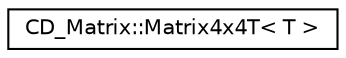 digraph "Graphical Class Hierarchy"
{
  edge [fontname="Helvetica",fontsize="10",labelfontname="Helvetica",labelfontsize="10"];
  node [fontname="Helvetica",fontsize="10",shape=record];
  rankdir="LR";
  Node0 [label="CD_Matrix::Matrix4x4T\< T \>",height=0.2,width=0.4,color="black", fillcolor="white", style="filled",URL="$structCD__Matrix_1_1Matrix4x4T.html"];
}
